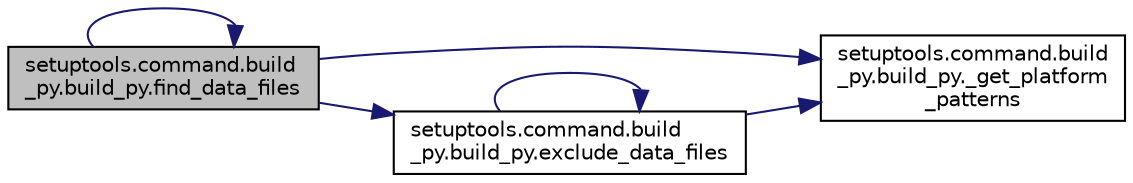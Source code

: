 digraph "setuptools.command.build_py.build_py.find_data_files"
{
 // LATEX_PDF_SIZE
  edge [fontname="Helvetica",fontsize="10",labelfontname="Helvetica",labelfontsize="10"];
  node [fontname="Helvetica",fontsize="10",shape=record];
  rankdir="LR";
  Node1 [label="setuptools.command.build\l_py.build_py.find_data_files",height=0.2,width=0.4,color="black", fillcolor="grey75", style="filled", fontcolor="black",tooltip=" "];
  Node1 -> Node2 [color="midnightblue",fontsize="10",style="solid",fontname="Helvetica"];
  Node2 [label="setuptools.command.build\l_py.build_py._get_platform\l_patterns",height=0.2,width=0.4,color="black", fillcolor="white", style="filled",URL="$d3/dd1/classsetuptools_1_1command_1_1build__py_1_1build__py.html#a16796f1a918095cce3d608b25412d37b",tooltip=" "];
  Node1 -> Node3 [color="midnightblue",fontsize="10",style="solid",fontname="Helvetica"];
  Node3 [label="setuptools.command.build\l_py.build_py.exclude_data_files",height=0.2,width=0.4,color="black", fillcolor="white", style="filled",URL="$d3/dd1/classsetuptools_1_1command_1_1build__py_1_1build__py.html#a96c9d4d9ff336e71dd5d6076ae216589",tooltip=" "];
  Node3 -> Node2 [color="midnightblue",fontsize="10",style="solid",fontname="Helvetica"];
  Node3 -> Node3 [color="midnightblue",fontsize="10",style="solid",fontname="Helvetica"];
  Node1 -> Node1 [color="midnightblue",fontsize="10",style="solid",fontname="Helvetica"];
}
